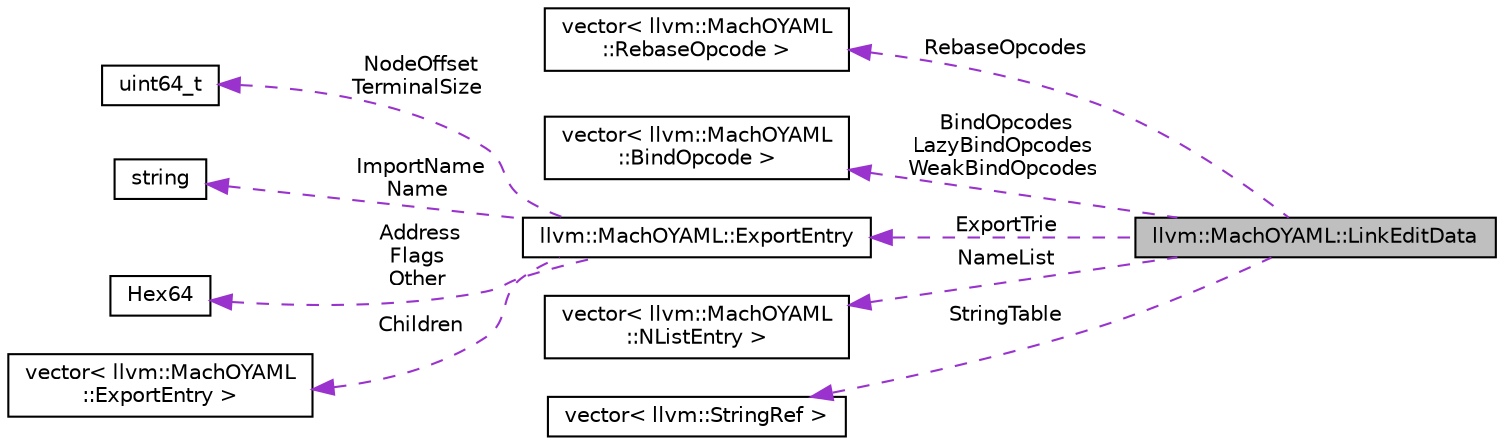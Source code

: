 digraph "llvm::MachOYAML::LinkEditData"
{
 // LATEX_PDF_SIZE
  bgcolor="transparent";
  edge [fontname="Helvetica",fontsize="10",labelfontname="Helvetica",labelfontsize="10"];
  node [fontname="Helvetica",fontsize="10",shape="box"];
  rankdir="LR";
  Node1 [label="llvm::MachOYAML::LinkEditData",height=0.2,width=0.4,color="black", fillcolor="grey75", style="filled", fontcolor="black",tooltip=" "];
  Node2 -> Node1 [dir="back",color="darkorchid3",fontsize="10",style="dashed",label=" RebaseOpcodes" ,fontname="Helvetica"];
  Node2 [label="vector\< llvm::MachOYAML\l::RebaseOpcode \>",height=0.2,width=0.4,color="black",tooltip=" "];
  Node3 -> Node1 [dir="back",color="darkorchid3",fontsize="10",style="dashed",label=" BindOpcodes\nLazyBindOpcodes\nWeakBindOpcodes" ,fontname="Helvetica"];
  Node3 [label="vector\< llvm::MachOYAML\l::BindOpcode \>",height=0.2,width=0.4,color="black",tooltip=" "];
  Node4 -> Node1 [dir="back",color="darkorchid3",fontsize="10",style="dashed",label=" ExportTrie" ,fontname="Helvetica"];
  Node4 [label="llvm::MachOYAML::ExportEntry",height=0.2,width=0.4,color="black",URL="$structllvm_1_1MachOYAML_1_1ExportEntry.html",tooltip=" "];
  Node5 -> Node4 [dir="back",color="darkorchid3",fontsize="10",style="dashed",label=" NodeOffset\nTerminalSize" ,fontname="Helvetica"];
  Node5 [label="uint64_t",height=0.2,width=0.4,color="black",tooltip=" "];
  Node6 -> Node4 [dir="back",color="darkorchid3",fontsize="10",style="dashed",label=" ImportName\nName" ,fontname="Helvetica"];
  Node6 [label="string",height=0.2,width=0.4,color="black",tooltip=" "];
  Node7 -> Node4 [dir="back",color="darkorchid3",fontsize="10",style="dashed",label=" Address\nFlags\nOther" ,fontname="Helvetica"];
  Node7 [label="Hex64",height=0.2,width=0.4,color="black",tooltip=" "];
  Node8 -> Node4 [dir="back",color="darkorchid3",fontsize="10",style="dashed",label=" Children" ,fontname="Helvetica"];
  Node8 [label="vector\< llvm::MachOYAML\l::ExportEntry \>",height=0.2,width=0.4,color="black",tooltip=" "];
  Node9 -> Node1 [dir="back",color="darkorchid3",fontsize="10",style="dashed",label=" NameList" ,fontname="Helvetica"];
  Node9 [label="vector\< llvm::MachOYAML\l::NListEntry \>",height=0.2,width=0.4,color="black",tooltip=" "];
  Node10 -> Node1 [dir="back",color="darkorchid3",fontsize="10",style="dashed",label=" StringTable" ,fontname="Helvetica"];
  Node10 [label="vector\< llvm::StringRef \>",height=0.2,width=0.4,color="black",tooltip=" "];
}
